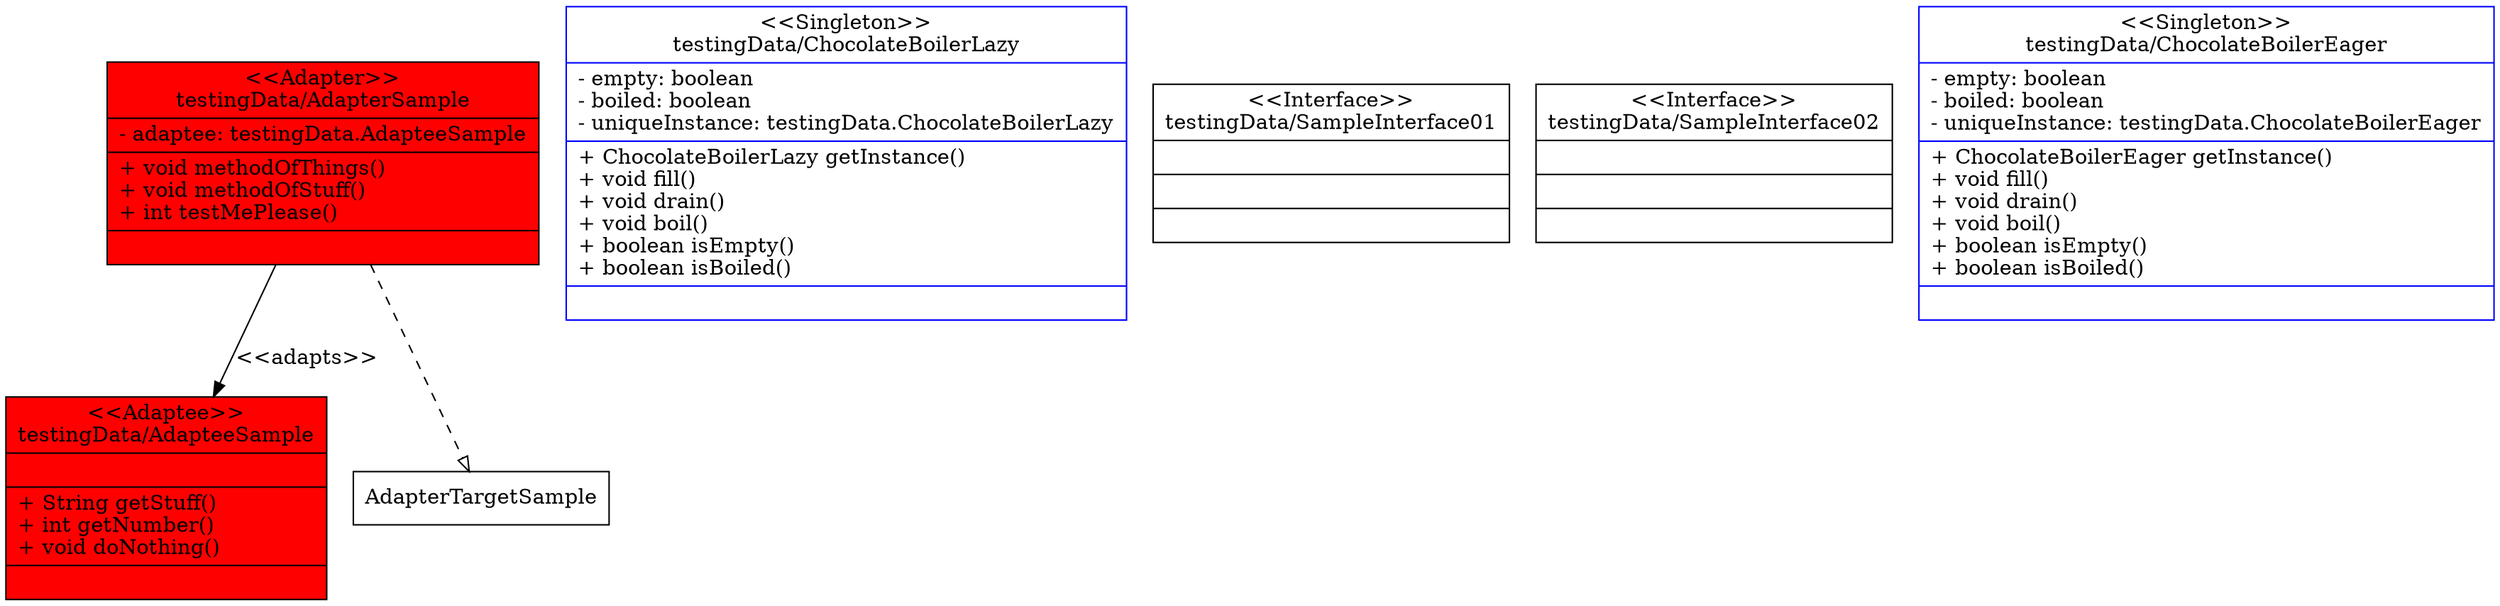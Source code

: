 digraph UML {

	node [
		shape = "record"
	]

	AdapterSample [
		label = "{\<\<Adapter\>\>\ntestingData/AdapterSample|- adaptee: testingData.AdapteeSample\l|+ void methodOfThings()\l+ void methodOfStuff()\l+ int testMePlease()\l|}"
		style=filled
		fillcolor=red

	]

	AdapterSample -> AdapteeSample [label = "\<\<adapts\>\>"]

	edge [
		arrowhead = "empty" style = "dashed"
	]
	AdapterSample -> AdapterTargetSample	ChocolateBoilerLazy [
		label = "{\<\<Singleton\>\>\ntestingData/ChocolateBoilerLazy|- empty: boolean\l- boiled: boolean\l- uniqueInstance: testingData.ChocolateBoilerLazy\l|+ ChocolateBoilerLazy getInstance()\l+ void fill()\l+ void drain()\l+ void boil()\l+ boolean isEmpty()\l+ boolean isBoiled()\l|}"
		color=blue
	]

	SampleInterface01 [
		label = "{\<\<Interface\>\>\ntestingData/SampleInterface01|||}"
		
	]

	AdapteeSample [
		label = "{\<\<Adaptee\>\>\ntestingData/AdapteeSample||+ String getStuff()\l+ int getNumber()\l+ void doNothing()\l|}"
		style=filled
		fillcolor=red

	]

	SampleInterface02 [
		label = "{\<\<Interface\>\>\ntestingData/SampleInterface02|||}"
		
	]

	ChocolateBoilerEager [
		label = "{\<\<Singleton\>\>\ntestingData/ChocolateBoilerEager|- empty: boolean\l- boiled: boolean\l- uniqueInstance: testingData.ChocolateBoilerEager\l|+ ChocolateBoilerEager getInstance()\l+ void fill()\l+ void drain()\l+ void boil()\l+ boolean isEmpty()\l+ boolean isBoiled()\l|}"
		color=blue
	]

	edge [
		arrowhead = "empty"
	]

	edge [
		style = "dashed"
	]

	edge [
		arrowhead = "normal" style = "solid"
	]

	edge [
		arrowhead = "normal" style = "dashed"
	]

}